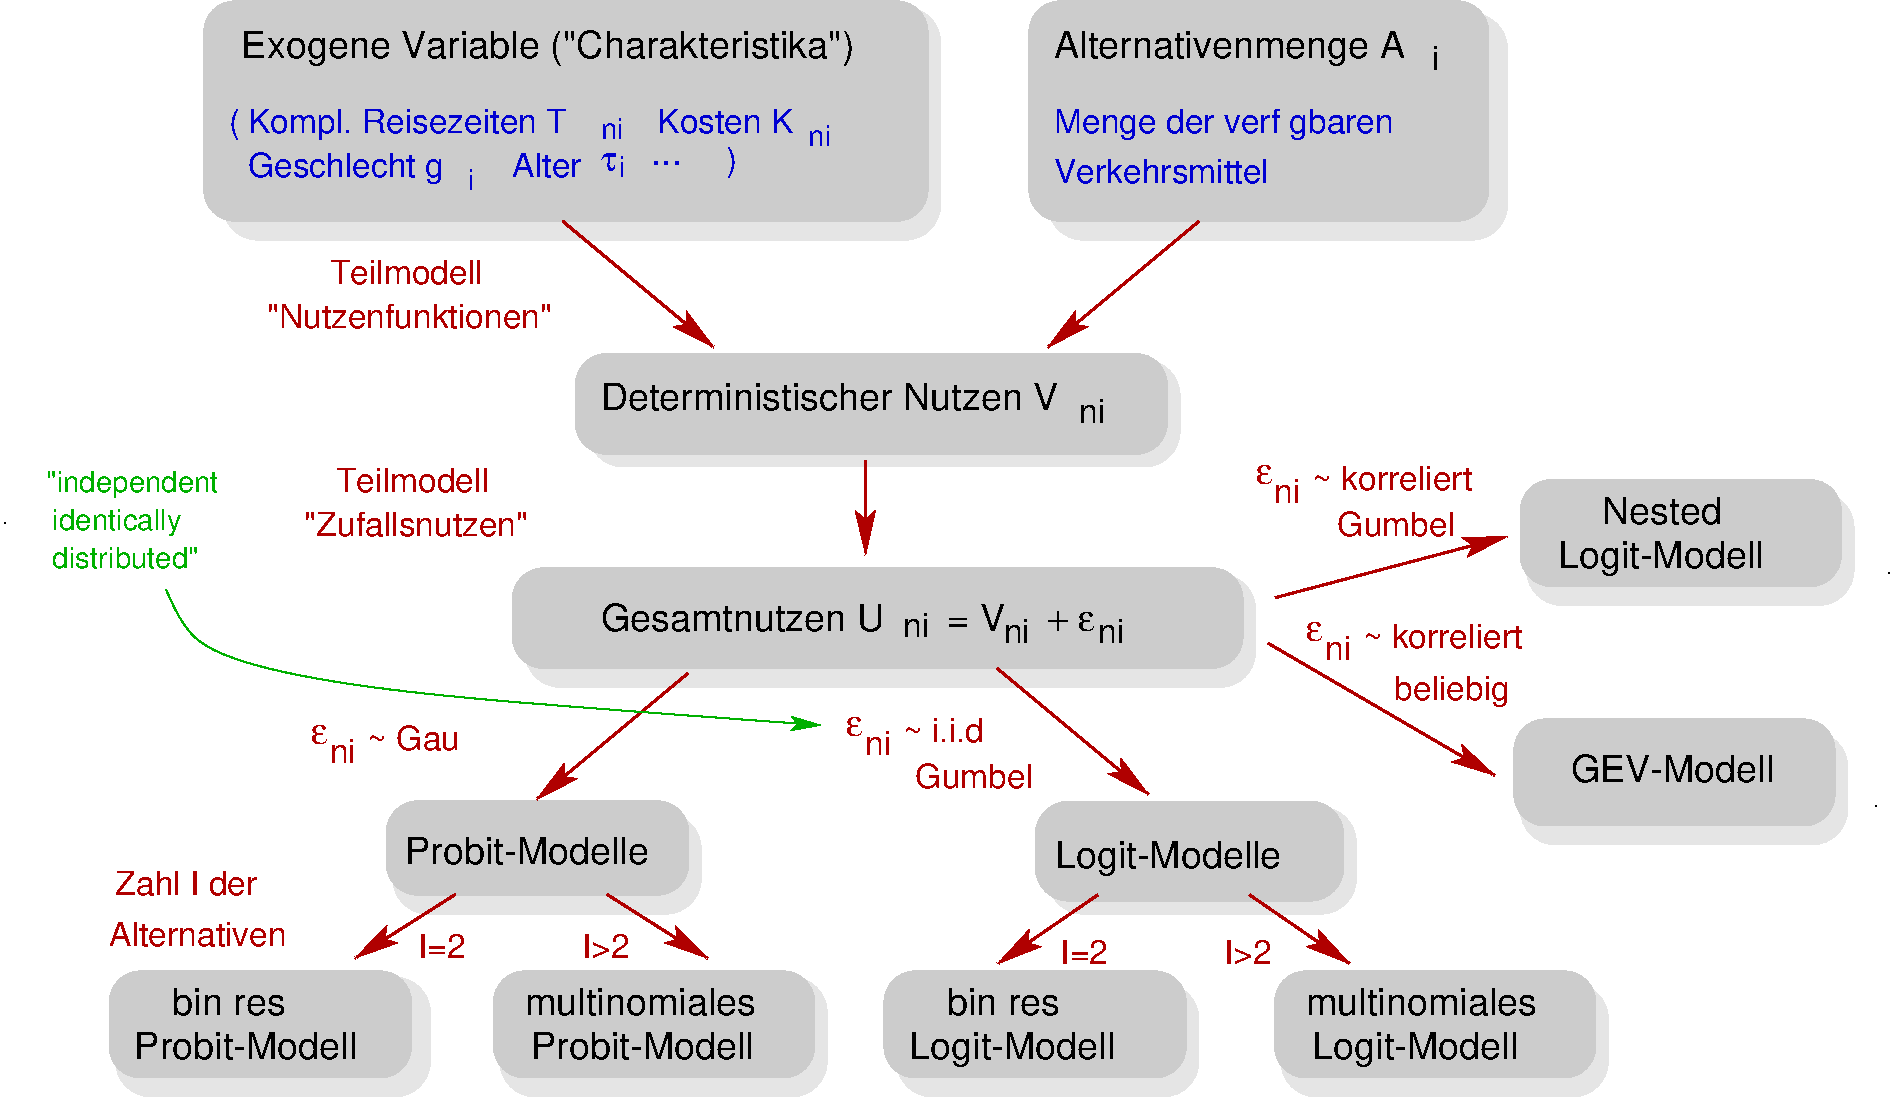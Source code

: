 #FIG 3.2  Produced by xfig version 3.2.5b
Landscape
Center
Metric
A4      
100.00
Single
-2
1200 2
0 32 #756772
6 5310 4950 9090 5265
4 0 0 50 -1 16 18 0.0000 4 210 2190 5310 5175 Gesamtnutzen U \001
4 0 0 50 -1 16 16 0.0000 4 210 210 7470 5220 ni\001
4 0 0 50 -1 16 18 0.0000 4 210 435 7785 5175 = V\001
4 0 0 50 -1 16 16 0.0000 4 210 210 8190 5265 ni\001
4 0 0 50 -1 32 18 0.0000 4 135 345 8505 5175 + e\001
4 0 0 50 -1 16 16 0.0000 4 210 210 8865 5265 ni\001
-6
6 3240 5805 4500 6120
4 0 19 50 -1 16 16 0.0000 4 210 210 3375 6120 ni\001
4 0 19 50 -1 32 18 0.0000 4 135 120 3240 5985 e\001
4 0 19 50 -1 16 16 0.0000 4 210 855 3645 6030 ~ Gau\337\001
-6
6 8370 6345 10665 7155
2 4 0 0 32 7 55 -1 16 0.000 0 0 16 0 0 5
	 10619 7107 8416 7107 8416 6393 10619 6393 10619 7107
4 0 0 50 -1 16 18 0.0000 4 270 1725 8554 6869 Logit-Modelle\001
-6
6 3735 6345 5985 7110
2 4 0 0 32 7 55 -1 16 0.000 0 0 15 0 0 5
	 5940 7065 3780 7065 3780 6390 5940 6390 5940 7065
4 0 0 50 -1 16 18 0.0000 4 210 1845 3915 6840 Probit-Modelle\001
-6
6 3510 7020 6120 7560
2 1 0 2 19 32 50 -1 -1 0.000 0 0 -1 1 0 2
	2 1 2.00 120.00 210.00
	 5357 7059 6075 7515
2 1 0 2 19 32 50 -1 -1 0.000 0 0 -1 1 0 2
	2 1 2.00 120.00 210.00
	 4273 7059 3555 7515
4 0 19 50 -1 16 16 0.0000 4 210 405 4005 7515 I=2\001
4 0 19 50 -1 16 16 0.0000 4 210 390 5175 7515 I>2\001
-6
6 8100 7020 10710 7605
2 1 0 2 19 32 50 -1 -1 0.000 0 0 -1 1 0 2
	2 1 2.00 125.00 218.75
	 9947 7062 10665 7556
2 1 0 2 19 32 50 -1 -1 0.000 0 0 -1 1 0 2
	2 1 2.00 125.00 218.75
	 8863 7062 8145 7556
4 0 19 50 -1 16 16 0.0000 4 210 405 8595 7556 I=2\001
4 0 19 50 -1 16 16 0.0000 4 210 390 9765 7556 I>2\001
-6
6 1755 7560 4005 8415
2 4 0 0 32 7 55 -1 16 0.000 0 0 15 0 0 5
	 3960 8370 1800 8370 1800 7605 3960 7605 3960 8370
4 0 0 50 -1 16 18 0.0000 4 210 915 2250 7920 bin\344res\001
4 0 0 50 -1 16 18 0.0000 4 210 1695 1980 8235 Probit-Modell\001
-6
6 4500 7560 6885 8415
2 4 0 0 32 7 55 -1 16 0.000 0 0 15 0 0 5
	 6840 8370 4545 8370 4545 7605 6840 7605 6840 8370
4 0 0 50 -1 16 18 0.0000 4 210 1695 4815 8235 Probit-Modell\001
4 0 0 50 -1 16 18 0.0000 4 210 1725 4770 7920 multinomiales\001
-6
6 7335 7605 9495 8370
2 4 0 0 32 7 55 -1 16 0.000 0 0 15 0 0 5
	 9495 8370 7335 8370 7335 7605 9495 7605 9495 8370
4 0 0 50 -1 16 18 0.0000 4 210 915 7785 7920 bin\344res\001
4 0 0 50 -1 16 18 0.0000 4 270 1575 7515 8235 Logit-Modell\001
-6
6 5130 3195 9360 3915
6 5310 3375 8955 3690
4 0 0 50 -1 16 18 0.0000 4 210 3390 5310 3600 Deterministischer Nutzen V\001
4 0 0 50 -1 16 16 0.0000 4 210 210 8730 3690 ni\001
-6
2 4 0 0 32 7 55 -1 16 0.000 0 0 15 0 0 5
	 9360 3915 5130 3915 5130 3195 9360 3195 9360 3915
-6
6 2475 675 7650 2250
6 2655 1395 6975 1710
4 0 10 50 -1 16 16 0.0000 4 270 90 2655 1620 (\001
4 0 10 50 -1 16 16 0.0000 4 270 2610 2790 1620 Kompl. Reisezeiten T\001
4 0 10 50 -1 16 14 0.0000 4 180 180 5310 1665 ni\001
4 0 10 50 -1 16 16 0.0000 4 210 1155 5715 1620 Kosten K\001
4 0 10 50 -1 16 14 0.0000 4 180 180 6795 1710 ni\001
-6
6 2745 855 7605 1170
4 0 0 50 -1 16 18 0.0000 4 270 4545 2745 1080 Exogene Variable ("Charakteristika")\001
-6
6 2790 1665 6300 2025
6 2790 1710 4455 2025
4 0 10 50 -1 16 16 0.0000 4 270 1635 2790 1935 Geschlecht g\001
4 0 10 50 -1 16 14 0.0000 4 180 45 4365 2025 i\001
-6
6 4680 1710 5535 1935
6 5310 1710 5535 1935
4 0 10 50 -1 32 17 0.0000 4 135 120 5310 1890 t\001
4 0 10 50 -1 16 14 0.0000 4 180 45 5445 1935 i\001
-6
4 0 10 50 -1 16 16 0.0000 4 210 645 4680 1935 Alter \001
-6
4 0 10 50 -1 16 16 0.0000 4 270 90 6210 1890 )\001
4 0 10 50 -1 16 18 0.0000 4 30 225 5670 1845 ...\001
-6
2 4 0 0 32 7 55 -1 16 0.000 0 0 15 0 0 5
	 7650 2250 2475 2250 2475 675 7650 675 7650 2250
-6
6 8370 675 11655 2250
6 8550 855 11340 1170
4 0 0 50 -1 16 18 0.0000 4 270 2625 8550 1080 Alternativenmenge A\001
4 0 0 50 -1 16 16 0.0000 4 210 60 11250 1170 i\001
-6
2 4 0 0 32 7 55 -1 16 0.000 0 0 15 0 0 5
	 11655 2250 8370 2250 8370 675 11655 675 11655 2250
4 0 10 50 -1 16 16 0.0000 4 210 1770 8550 1980 Verkehrsmittel\001
4 0 10 50 -1 16 16 0.0000 4 270 2895 8550 1620 Menge der verf\374gbaren\001
-6
6 2925 2475 5220 3015
4 0 19 50 -1 16 16 0.0000 4 210 2310 2925 3015 "Nutzenfunktionen"\001
4 0 19 50 -1 16 16 0.0000 4 210 1260 3375 2700 Teilmodell\001
-6
6 3195 3960 4995 4500
4 0 19 50 -1 16 16 0.0000 4 210 1260 3420 4185 Teilmodell\001
4 0 19 50 -1 16 16 0.0000 4 210 1785 3195 4500 "Zufallsnutzen"\001
-6
6 10080 7560 12510 8505
6 10080 7560 12465 8415
2 4 0 0 32 7 55 -1 16 0.000 0 0 15 0 0 5
	 12420 8370 10125 8370 10125 7605 12420 7605 12420 8370
4 0 0 50 -1 16 18 0.0000 4 270 1575 10395 8235 Logit-Modell\001
4 0 0 50 -1 16 18 0.0000 4 210 1725 10350 7920 multinomiales\001
-6
2 4 0 0 0 7 100 -1 18 0.000 0 0 17 0 0 5
	 12510 8505 10170 8505 10170 7695 12510 7695 12510 8505
-6
6 7065 5760 8130 6060
4 0 19 50 -1 16 16 0.0000 4 210 210 7200 6060 ni\001
4 0 19 50 -1 32 18 0.0000 4 135 120 7065 5925 e\001
4 0 19 50 -1 16 16 0.0000 4 210 660 7470 5970 ~ i.i.d\001
-6
6 7560 6075 8505 6300
4 0 19 50 -1 16 16 0.0000 4 210 945 7560 6300 Gumbel\001
-6
6 10350 5085 12060 5385
4 0 19 50 -1 16 16 0.0000 4 210 210 10485 5385 ni\001
4 0 19 50 -1 32 18 0.0000 4 135 120 10350 5250 e\001
4 0 19 50 -1 16 16 0.0000 4 210 1305 10755 5295 ~ korreliert\001
-6
6 11880 4095 14265 4995
6 11880 4095 14175 4860
2 4 0 0 32 7 55 -1 16 0.000 0 0 15 0 0 5
	 14175 4860 11880 4860 11880 4095 14175 4095 14175 4860
4 0 0 50 -1 16 18 0.0000 4 270 1575 12150 4725 Logit-Modell\001
4 0 0 50 -1 16 18 0.0000 4 210 900 12465 4410 Nested\001
-6
2 4 0 0 0 7 102 -1 18 0.000 0 0 17 0 0 5
	 14265 4995 11925 4995 11925 4185 14265 4185 14265 4995
-6
6 9990 3960 11700 4260
4 0 19 50 -1 16 16 0.0000 4 210 210 10125 4260 ni\001
4 0 19 50 -1 32 18 0.0000 4 135 120 9990 4125 e\001
4 0 19 50 -1 16 16 0.0000 4 210 1305 10395 4170 ~ korreliert\001
-6
6 11835 5805 14220 6705
6 11835 5805 14130 6570
2 4 0 0 32 7 55 -1 16 0.000 0 0 15 0 0 5
	 14130 6570 11835 6570 11835 5805 14130 5805 14130 6570
4 0 0 50 -1 16 18 0.0000 4 210 1545 12240 6255 GEV-Modell\001
-6
2 4 0 0 0 7 102 -1 18 0.000 0 0 17 0 0 5
	 14220 6705 11880 6705 11880 5895 14220 5895 14220 6705
-6
6 1350 4005 2790 4725
4 0 13 50 -1 16 14 0.0000 4 180 1200 1395 4725 distributed"\001
4 0 13 50 -1 16 14 0.0000 4 225 1035 1395 4455 identically\001
4 0 13 50 -1 16 14 0.0000 4 240 1425 1350 4185 "independent\001
-6
2 1 0 2 19 32 50 -1 -1 0.000 0 0 -1 1 0 2
	2 1 2.00 120.00 210.00
	 7200 3960 7204 4635
2 4 0 0 32 7 55 -1 16 0.000 0 0 15 0 0 5
	 9900 5445 4680 5445 4680 4725 9900 4725 9900 5445
2 1 0 2 19 32 50 -1 -1 0.000 0 0 -1 1 0 2
	2 1 2.00 120.00 210.00
	 5934 5480 4854 6380
2 1 0 2 19 32 50 -1 -1 0.000 0 0 -1 1 0 2
	2 1 2.00 120.00 210.00
	 8145 5445 9225 6345
2 1 0 2 19 32 50 -1 -1 0.000 0 0 -1 1 0 2
	2 1 2.00 120.00 210.00
	 9585 2250 8505 3150
2 1 0 2 19 32 50 -1 -1 0.000 0 0 -1 1 0 2
	2 1 2.00 120.00 210.00
	 5040 2250 6120 3150
2 4 0 0 0 7 100 -1 18 0.000 0 0 17 0 0 5
	 11790 2385 8505 2385 8505 765 11790 765 11790 2385
2 4 0 0 0 7 100 -1 18 0.000 0 0 17 0 0 5
	 7740 2385 2610 2385 2610 720 7740 720 7740 2385
2 4 0 0 0 7 100 -1 18 0.000 0 0 17 0 0 5
	 9450 4005 5220 4005 5220 3240 9450 3240 9450 4005
2 4 0 0 0 7 100 -1 18 0.000 0 0 17 0 0 5
	 6030 7200 3825 7200 3825 6480 6030 6480 6030 7200
2 4 0 0 0 7 100 -1 18 0.000 0 0 17 0 0 5
	 4095 8505 1845 8505 1845 7650 4095 7650 4095 8505
2 4 0 0 0 7 100 -1 18 0.000 0 0 17 0 0 5
	 6930 8505 4590 8505 4590 7650 6930 7650 6930 8505
2 4 0 0 0 7 100 -1 18 0.000 0 0 17 0 0 5
	 9585 8505 7425 8505 7425 7695 9585 7695 9585 8505
2 4 0 0 0 7 100 -1 18 0.000 0 0 17 0 0 5
	 10710 7200 8505 7200 8505 6435 10710 6435 10710 7200
2 1 0 2 19 32 50 -1 -1 0.000 0 0 -1 1 0 2
	2 1 2.00 120.00 210.00
	 10080 5265 11700 6210
2 4 0 0 0 7 100 -1 18 0.000 0 0 17 0 0 5
	 9990 5580 4770 5580 4770 4770 9990 4770 9990 5580
2 1 0 2 19 32 50 -1 -1 0.000 0 0 -1 1 0 2
	2 1 2.00 120.00 210.00
	 10130 4939 11790 4500
3 0 0 1 13 32 50 -1 -1 0.000 0 1 0 4
	2 1 1.00 90.00 150.00
	 2208 4883 2343 5333 3645 5625 6885 5850
	 0.000 1.000 1.000 0.000
4 0 19 50 -1 16 16 0.0000 4 210 1170 1845 7065 Zahl I der\001
4 0 19 50 -1 16 16 0.0000 4 210 1455 1800 7425 Alternativen\001
4 0 19 50 -1 16 16 0.0000 4 270 975 10980 5670 beliebig\001
4 0 19 50 -1 16 16 0.0000 4 210 945 10575 4500 Gumbel\001
4 0 0 50 -1 0 12 0.0000 4 15 60 14400 6435 .\001
4 0 0 50 -1 0 12 0.0000 4 15 60 14490 4770 .\001
4 0 0 50 -1 0 12 0.0000 4 15 60 1035 4410 .\001
